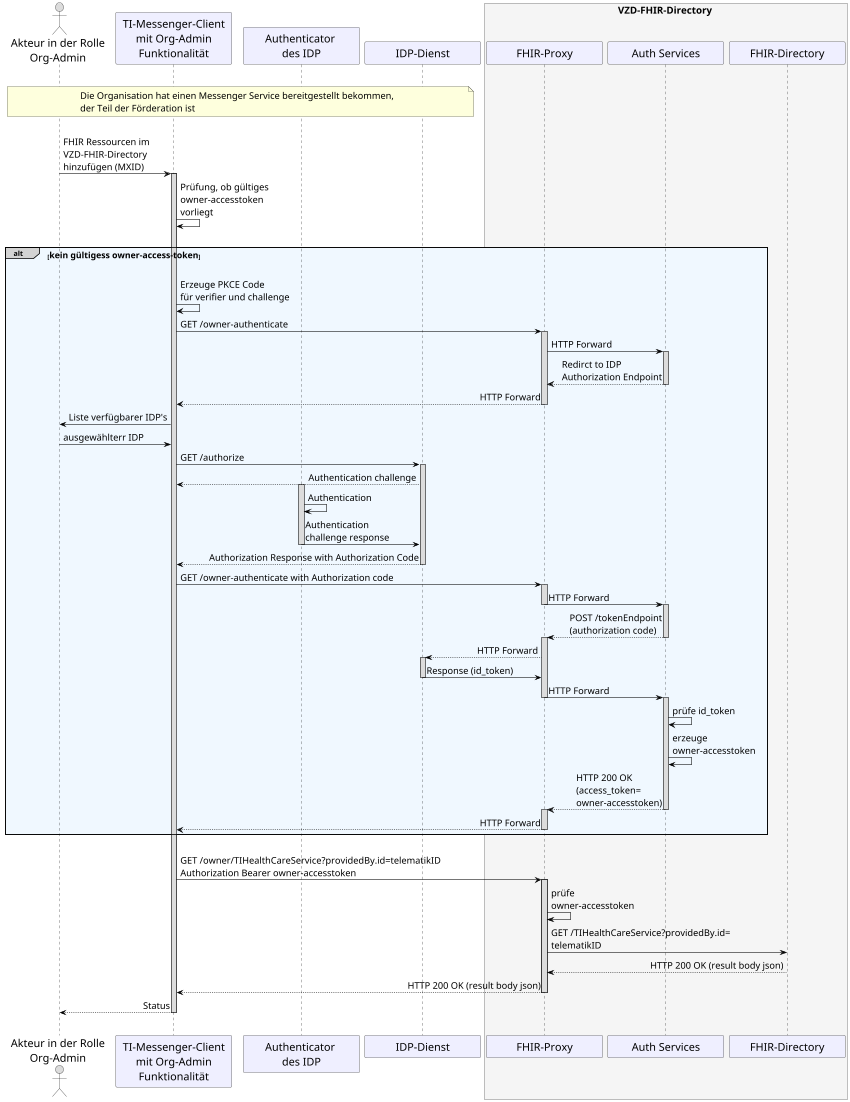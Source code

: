 /' 
# TI-Messenger 1.1
# TI-Messenger-Dienst
# UC - 10059
# Sequence Diagram
# Name: Bereitstellung eines Messenger Service für eine Organisation
'/

@startuml
skinparam sequenceMessageAlign direction
skinparam minClassWidth 200
skinparam BoxPadding 1
skinparam sequenceReferenceHeaderBackgroundColor palegreen
scale max 850 width

skinparam sequence {
ArrowColor black
ArrowFontSize 17
ActorBorderColor black
LifeLineBorderColor black
LifeLineBackgroundColor Gainsboro

ParticipantBorderColor Motivation
ParticipantBackgroundColor Motivation
ParticipantFontName Impact
ParticipantFontSize 20
ParticipantFontColor black
ParticipantBorderColor Black
ParticipantBackgroundColor MOTIVATION

ActorBackgroundColor Gainsboro
ActorFontColor black
ActorFontSize 20
ActorFontName Aapex
}
    actor U as "Akteur in der Rolle\nOrg-Admin"
    participant C as "TI-Messenger-Client\n mit Org-Admin \nFunktionalität"
    participant A as "Authenticator \ndes IDP"
    participant I as "IDP-Dienst" 
    box <size:18>VZD-FHIR-Directory</size> #WhiteSmoke
      participant FP as "FHIR-Proxy"
      participant Auth as "Auth Services"
      participant VZD as "FHIR-Directory"
    end box

|||
note over U, I: <size:17>Die Organisation hat einen Messenger Service bereitgestellt bekommen, \n<size:17>der Teil der Förderation ist</size>
|||

U->C: FHIR Ressourcen im \nVZD-FHIR-Directory \nhinzufügen (MXID)
  Activate C
C->C: Prüfung, ob gültiges \nowner-accesstoken \nvorliegt

|||
alt#LightGrey #AliceBlue <size:16>kein gültigess owner-access-token</size>
|||

  C->C: Erzeuge PKCE Code \nfür verifier und challenge
  C->FP: GET /owner-authenticate
    Activate FP
  FP->Auth: HTTP Forward
    Activate Auth
  Auth-->FP: Redirct to IDP \nAuthorization Endpoint
    Deactivate Auth
  FP-->C: HTTP Forward
    Deactivate FP
        
  C->U: Liste verfügbarer IDP's
  U->C: ausgewählterr IDP
    
  C->I: GET /authorize
    Activate I
  I-->C: Authentication challenge
    Activate A
  A->A: Authentication
  A->I: Authentication \nchallenge response
    Deactivate A
  I-->C: Authorization Response with Authorization Code
    Deactivate I
          
  C->FP: GET /owner-authenticate with Authorization code
    Activate FP
  FP->Auth: HTTP Forward
    Deactivate FP
    Activate Auth
  Auth-->FP: POST /tokenEndpoint\n(authorization code)
    Deactivate Auth
    Activate FP
  FP-->I: HTTP Forward
    Activate I
  I->FP: Response (id_token)
    Deactivate I
  FP->Auth: HTTP Forward
    Deactivate FP
    Activate Auth
  Auth->Auth: prüfe id_token
  Auth->Auth: erzeuge \nowner-accesstoken
  Auth-->FP: HTTP 200 OK \n(access_token=\nowner-accesstoken)
    Deactivate Auth
    Activate FP
  FP-->C: HTTP Forward
    Deactivate FP
end
      
|||

C->FP: GET /owner/TIHealthCareService?providedBy.id=telematikID \nAuthorization Bearer owner-accesstoken
  Activate FP
FP->FP: prüfe \nowner-accesstoken
FP->VZD: GET /TIHealthCareService?providedBy.id=\ntelematikID
VZD-->FP: HTTP 200 OK (result body json)
FP-->C: HTTP 200 OK (result body json)
  Deactivate FP
C-->U: Status
    
|||

  Deactivate C
@enduml
